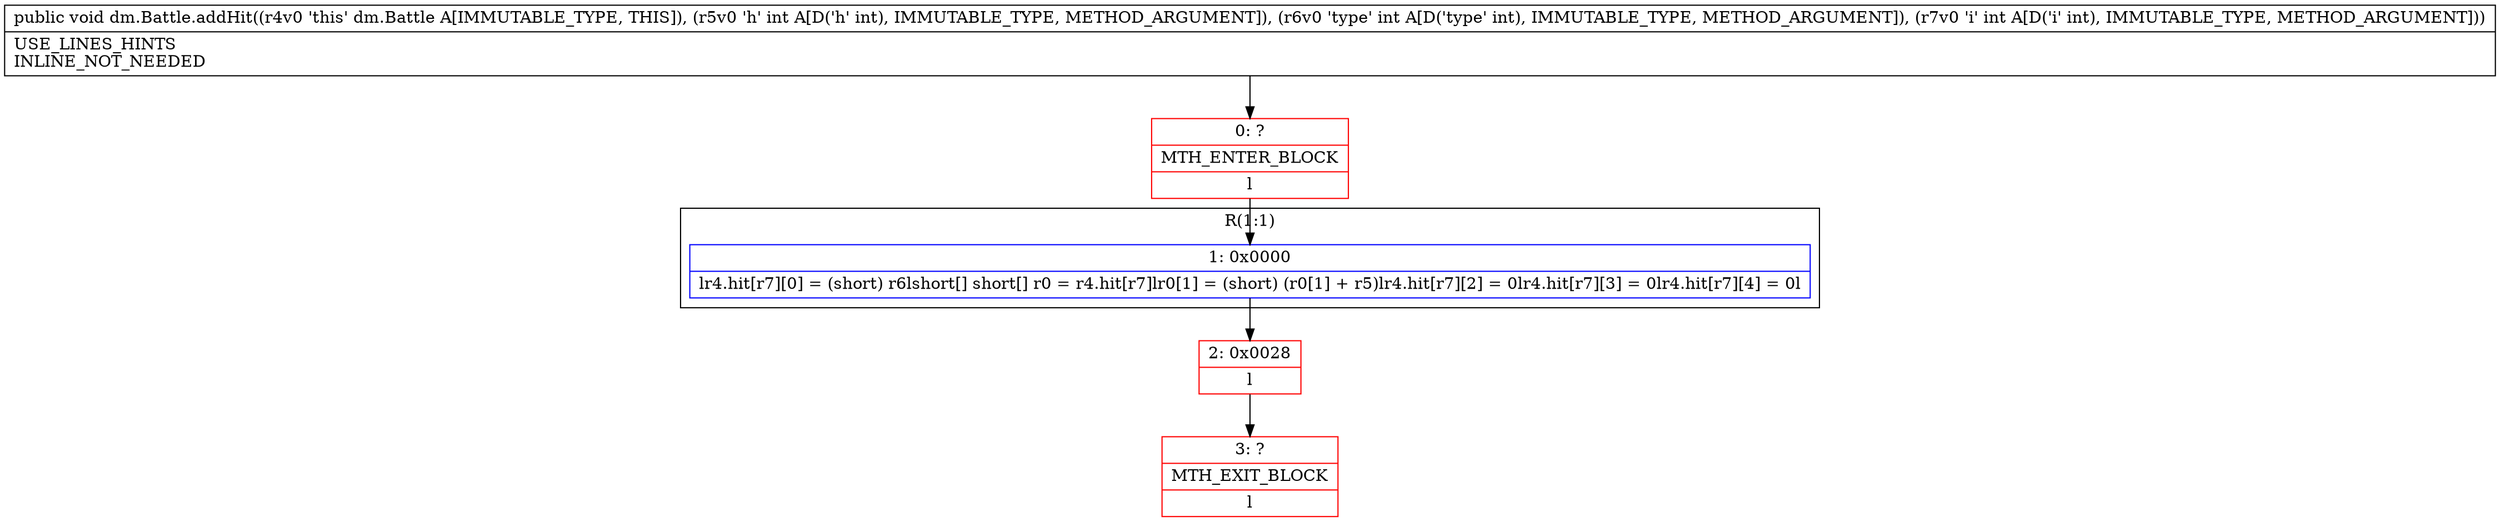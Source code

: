 digraph "CFG fordm.Battle.addHit(III)V" {
subgraph cluster_Region_756458898 {
label = "R(1:1)";
node [shape=record,color=blue];
Node_1 [shape=record,label="{1\:\ 0x0000|lr4.hit[r7][0] = (short) r6lshort[] short[] r0 = r4.hit[r7]lr0[1] = (short) (r0[1] + r5)lr4.hit[r7][2] = 0lr4.hit[r7][3] = 0lr4.hit[r7][4] = 0l}"];
}
Node_0 [shape=record,color=red,label="{0\:\ ?|MTH_ENTER_BLOCK\l|l}"];
Node_2 [shape=record,color=red,label="{2\:\ 0x0028|l}"];
Node_3 [shape=record,color=red,label="{3\:\ ?|MTH_EXIT_BLOCK\l|l}"];
MethodNode[shape=record,label="{public void dm.Battle.addHit((r4v0 'this' dm.Battle A[IMMUTABLE_TYPE, THIS]), (r5v0 'h' int A[D('h' int), IMMUTABLE_TYPE, METHOD_ARGUMENT]), (r6v0 'type' int A[D('type' int), IMMUTABLE_TYPE, METHOD_ARGUMENT]), (r7v0 'i' int A[D('i' int), IMMUTABLE_TYPE, METHOD_ARGUMENT]))  | USE_LINES_HINTS\lINLINE_NOT_NEEDED\l}"];
MethodNode -> Node_0;
Node_1 -> Node_2;
Node_0 -> Node_1;
Node_2 -> Node_3;
}


